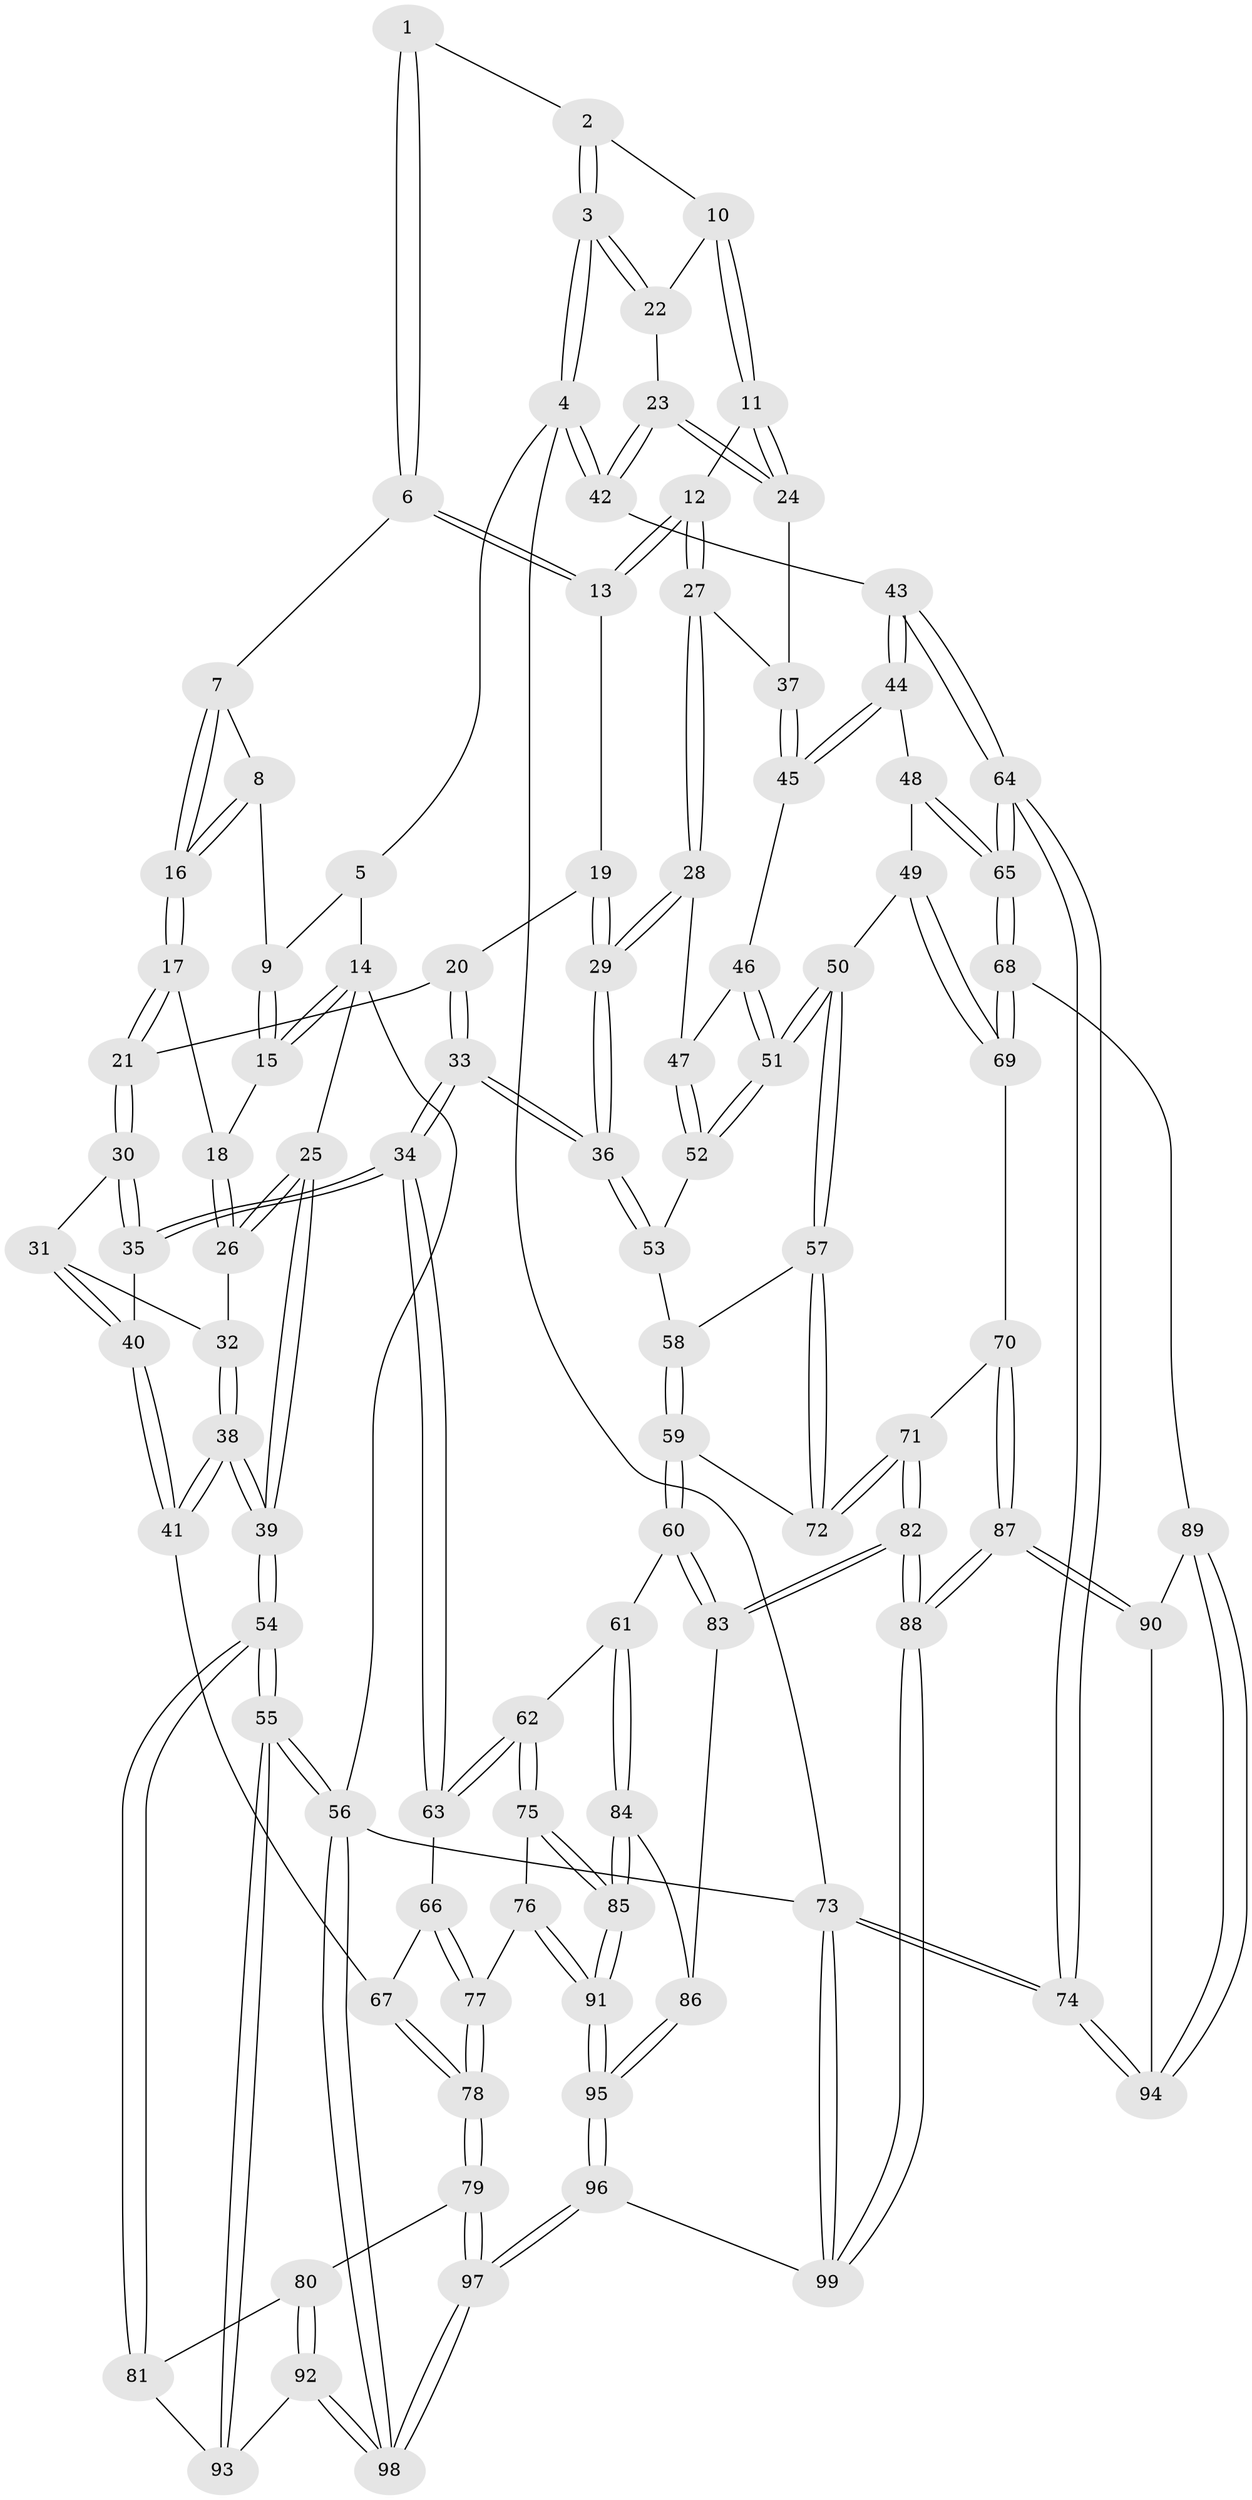 // coarse degree distribution, {3: 0.14285714285714285, 4: 0.3392857142857143, 2: 0.017857142857142856, 6: 0.17857142857142858, 5: 0.32142857142857145}
// Generated by graph-tools (version 1.1) at 2025/42/03/06/25 10:42:30]
// undirected, 99 vertices, 244 edges
graph export_dot {
graph [start="1"]
  node [color=gray90,style=filled];
  1 [pos="+0.5241106211066484+0"];
  2 [pos="+0.7331366244487384+0"];
  3 [pos="+1+0"];
  4 [pos="+1+0"];
  5 [pos="+0.2085309322767113+0"];
  6 [pos="+0.4917399586166762+0.06978070420458775"];
  7 [pos="+0.4630548793967207+0.08636884235517175"];
  8 [pos="+0.22104082094357747+0"];
  9 [pos="+0.1919434005136602+0"];
  10 [pos="+0.7656638915649252+0.11767930104575686"];
  11 [pos="+0.7569169523636854+0.15491745996330977"];
  12 [pos="+0.6476640617201361+0.22994990112502173"];
  13 [pos="+0.6035673980378491+0.20759134185682032"];
  14 [pos="+0+0.1315065274062049"];
  15 [pos="+0.16072995499275994+0.04188593623535126"];
  16 [pos="+0.38267973152864887+0.1493990310203561"];
  17 [pos="+0.34483722941128897+0.24584123803342395"];
  18 [pos="+0.15755427668933708+0.19528329134650904"];
  19 [pos="+0.40664461177786687+0.27248193387563757"];
  20 [pos="+0.37710256934672476+0.27304236515325636"];
  21 [pos="+0.34862417470041535+0.2523153734040558"];
  22 [pos="+0.9067234725190725+0.08890669712712142"];
  23 [pos="+1+0.2820656115298074"];
  24 [pos="+0.9594923250587243+0.3037711859750964"];
  25 [pos="+0+0.2610833640474722"];
  26 [pos="+0.12736805141891208+0.227801435273451"];
  27 [pos="+0.6430724055154768+0.3331277590094642"];
  28 [pos="+0.6405102510180599+0.3528363260113881"];
  29 [pos="+0.5817468745435196+0.3964564630702531"];
  30 [pos="+0.260755788491104+0.3873471011079127"];
  31 [pos="+0.19094945127543572+0.38707165683956984"];
  32 [pos="+0.13815146181187704+0.30942233333816255"];
  33 [pos="+0.4333577510295207+0.5350519281851923"];
  34 [pos="+0.41474369764574404+0.5526955342749708"];
  35 [pos="+0.3875982792420008+0.5397314323218891"];
  36 [pos="+0.4803058309590511+0.5166408540217695"];
  37 [pos="+0.9415635478264224+0.32295813057517747"];
  38 [pos="+0+0.609217597920981"];
  39 [pos="+0+0.6129287637961117"];
  40 [pos="+0.14993880136277643+0.5136550634125984"];
  41 [pos="+0+0.6091723794589851"];
  42 [pos="+1+0.2814489180754424"];
  43 [pos="+1+0.5153767829673894"];
  44 [pos="+0.9263324529945139+0.554573287884759"];
  45 [pos="+0.8934845343300547+0.38369552185576405"];
  46 [pos="+0.8590445529677718+0.40094658197563504"];
  47 [pos="+0.6523855633113683+0.3632803902752175"];
  48 [pos="+0.8882422767910493+0.5868195485624734"];
  49 [pos="+0.848636075877117+0.6071812029071973"];
  50 [pos="+0.7870440633581552+0.6030591930279329"];
  51 [pos="+0.7648178181835276+0.5488194524328219"];
  52 [pos="+0.7471472381375367+0.5343053069472653"];
  53 [pos="+0.5522129712144237+0.5481957081586515"];
  54 [pos="+0+0.6703702911108063"];
  55 [pos="+0+0.9111982677825942"];
  56 [pos="+0+1"];
  57 [pos="+0.7815112815343325+0.6106656739857622"];
  58 [pos="+0.6020044979675543+0.5981394446304902"];
  59 [pos="+0.6570006769387498+0.7418873938090959"];
  60 [pos="+0.6533778502188757+0.7447148341062746"];
  61 [pos="+0.5809604208251308+0.7627498046501768"];
  62 [pos="+0.42451856869374616+0.6689165631960039"];
  63 [pos="+0.40334637981691424+0.6268074788541182"];
  64 [pos="+1+0.7542199756587217"];
  65 [pos="+1+0.763480115970672"];
  66 [pos="+0.3456022141898365+0.6537230245193614"];
  67 [pos="+0.12862975522152395+0.6798794650941143"];
  68 [pos="+1+0.7863559893212381"];
  69 [pos="+0.9589263385704737+0.7834831776243347"];
  70 [pos="+0.9416343976442203+0.7916280508237162"];
  71 [pos="+0.8051648688454667+0.7961319539171032"];
  72 [pos="+0.7297631650630735+0.7147213715435528"];
  73 [pos="+1+1"];
  74 [pos="+1+1"];
  75 [pos="+0.3980177133485084+0.8003671950195879"];
  76 [pos="+0.28847493810982194+0.8454399475003822"];
  77 [pos="+0.22621259265860005+0.8465604847236342"];
  78 [pos="+0.2175719745216771+0.8504028690649992"];
  79 [pos="+0.2165370913804928+0.8525610432072736"];
  80 [pos="+0.0974031785783303+0.8667721151047637"];
  81 [pos="+0.09728123215566545+0.8667453593642619"];
  82 [pos="+0.763903489915041+0.9709376036271894"];
  83 [pos="+0.7039116324556196+0.9239849317853503"];
  84 [pos="+0.5576351832834983+0.8452768559206058"];
  85 [pos="+0.45222157959853526+0.9370800080169379"];
  86 [pos="+0.6273810874247087+0.9155336668722641"];
  87 [pos="+0.8594328426983927+0.9599776829059224"];
  88 [pos="+0.7851643121012061+1"];
  89 [pos="+0.9739240168542082+0.8900612852472481"];
  90 [pos="+0.9276312849303281+0.9484902299080321"];
  91 [pos="+0.43939339002289485+0.9911311899652596"];
  92 [pos="+0.12401282142696458+1"];
  93 [pos="+0.05633372801188393+0.9281383673786682"];
  94 [pos="+0.9936653316134683+0.9693267077834201"];
  95 [pos="+0.42884280175601447+1"];
  96 [pos="+0.410507789629212+1"];
  97 [pos="+0.24968650710721352+1"];
  98 [pos="+0.23621941673173302+1"];
  99 [pos="+0.7713387755404036+1"];
  1 -- 2;
  1 -- 6;
  1 -- 6;
  2 -- 3;
  2 -- 3;
  2 -- 10;
  3 -- 4;
  3 -- 4;
  3 -- 22;
  3 -- 22;
  4 -- 5;
  4 -- 42;
  4 -- 42;
  4 -- 73;
  5 -- 9;
  5 -- 14;
  6 -- 7;
  6 -- 13;
  6 -- 13;
  7 -- 8;
  7 -- 16;
  7 -- 16;
  8 -- 9;
  8 -- 16;
  8 -- 16;
  9 -- 15;
  9 -- 15;
  10 -- 11;
  10 -- 11;
  10 -- 22;
  11 -- 12;
  11 -- 24;
  11 -- 24;
  12 -- 13;
  12 -- 13;
  12 -- 27;
  12 -- 27;
  13 -- 19;
  14 -- 15;
  14 -- 15;
  14 -- 25;
  14 -- 56;
  15 -- 18;
  16 -- 17;
  16 -- 17;
  17 -- 18;
  17 -- 21;
  17 -- 21;
  18 -- 26;
  18 -- 26;
  19 -- 20;
  19 -- 29;
  19 -- 29;
  20 -- 21;
  20 -- 33;
  20 -- 33;
  21 -- 30;
  21 -- 30;
  22 -- 23;
  23 -- 24;
  23 -- 24;
  23 -- 42;
  23 -- 42;
  24 -- 37;
  25 -- 26;
  25 -- 26;
  25 -- 39;
  25 -- 39;
  26 -- 32;
  27 -- 28;
  27 -- 28;
  27 -- 37;
  28 -- 29;
  28 -- 29;
  28 -- 47;
  29 -- 36;
  29 -- 36;
  30 -- 31;
  30 -- 35;
  30 -- 35;
  31 -- 32;
  31 -- 40;
  31 -- 40;
  32 -- 38;
  32 -- 38;
  33 -- 34;
  33 -- 34;
  33 -- 36;
  33 -- 36;
  34 -- 35;
  34 -- 35;
  34 -- 63;
  34 -- 63;
  35 -- 40;
  36 -- 53;
  36 -- 53;
  37 -- 45;
  37 -- 45;
  38 -- 39;
  38 -- 39;
  38 -- 41;
  38 -- 41;
  39 -- 54;
  39 -- 54;
  40 -- 41;
  40 -- 41;
  41 -- 67;
  42 -- 43;
  43 -- 44;
  43 -- 44;
  43 -- 64;
  43 -- 64;
  44 -- 45;
  44 -- 45;
  44 -- 48;
  45 -- 46;
  46 -- 47;
  46 -- 51;
  46 -- 51;
  47 -- 52;
  47 -- 52;
  48 -- 49;
  48 -- 65;
  48 -- 65;
  49 -- 50;
  49 -- 69;
  49 -- 69;
  50 -- 51;
  50 -- 51;
  50 -- 57;
  50 -- 57;
  51 -- 52;
  51 -- 52;
  52 -- 53;
  53 -- 58;
  54 -- 55;
  54 -- 55;
  54 -- 81;
  54 -- 81;
  55 -- 56;
  55 -- 56;
  55 -- 93;
  55 -- 93;
  56 -- 98;
  56 -- 98;
  56 -- 73;
  57 -- 58;
  57 -- 72;
  57 -- 72;
  58 -- 59;
  58 -- 59;
  59 -- 60;
  59 -- 60;
  59 -- 72;
  60 -- 61;
  60 -- 83;
  60 -- 83;
  61 -- 62;
  61 -- 84;
  61 -- 84;
  62 -- 63;
  62 -- 63;
  62 -- 75;
  62 -- 75;
  63 -- 66;
  64 -- 65;
  64 -- 65;
  64 -- 74;
  64 -- 74;
  65 -- 68;
  65 -- 68;
  66 -- 67;
  66 -- 77;
  66 -- 77;
  67 -- 78;
  67 -- 78;
  68 -- 69;
  68 -- 69;
  68 -- 89;
  69 -- 70;
  70 -- 71;
  70 -- 87;
  70 -- 87;
  71 -- 72;
  71 -- 72;
  71 -- 82;
  71 -- 82;
  73 -- 74;
  73 -- 74;
  73 -- 99;
  73 -- 99;
  74 -- 94;
  74 -- 94;
  75 -- 76;
  75 -- 85;
  75 -- 85;
  76 -- 77;
  76 -- 91;
  76 -- 91;
  77 -- 78;
  77 -- 78;
  78 -- 79;
  78 -- 79;
  79 -- 80;
  79 -- 97;
  79 -- 97;
  80 -- 81;
  80 -- 92;
  80 -- 92;
  81 -- 93;
  82 -- 83;
  82 -- 83;
  82 -- 88;
  82 -- 88;
  83 -- 86;
  84 -- 85;
  84 -- 85;
  84 -- 86;
  85 -- 91;
  85 -- 91;
  86 -- 95;
  86 -- 95;
  87 -- 88;
  87 -- 88;
  87 -- 90;
  87 -- 90;
  88 -- 99;
  88 -- 99;
  89 -- 90;
  89 -- 94;
  89 -- 94;
  90 -- 94;
  91 -- 95;
  91 -- 95;
  92 -- 93;
  92 -- 98;
  92 -- 98;
  95 -- 96;
  95 -- 96;
  96 -- 97;
  96 -- 97;
  96 -- 99;
  97 -- 98;
  97 -- 98;
}
